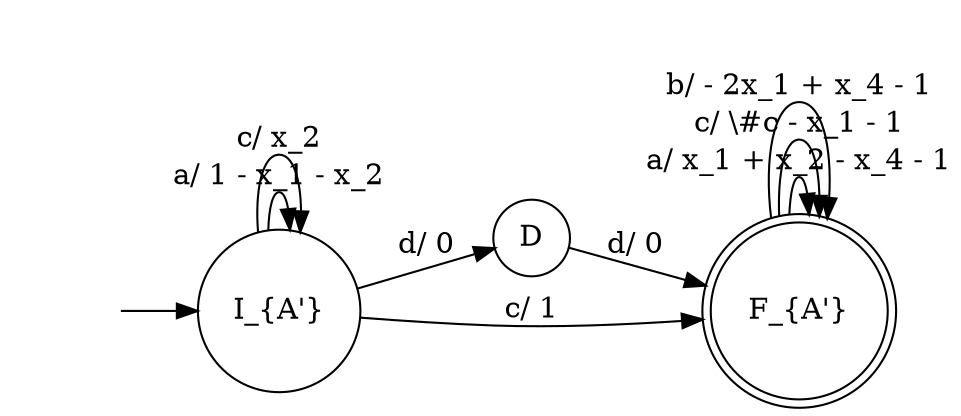 digraph Automaton {rankdir = LR;
initial [shape=plaintext,label=""];
initial -> Ia;
D [shape=circle,label="D"];
D -> Fa [label="d/ 0"]
Fa [shape=doublecircle,label="F_{A'}"];
Fa -> Fa [label="a/ x_1 + x_2 - x_4 - 1"]
Fa -> Fa [label="c/ \\#c - x_1 - 1"]
Fa -> Fa [label="b/ - 2x_1 + x_4 - 1"]
Ia [shape=circle,label="I_{A'}"];
Ia -> Ia [label="a/ 1 - x_1 - x_2"]
Ia -> Ia [label="c/ x_2"]
Ia -> Fa [label="c/ 1"]
Ia -> D [label="d/ 0"]
}
